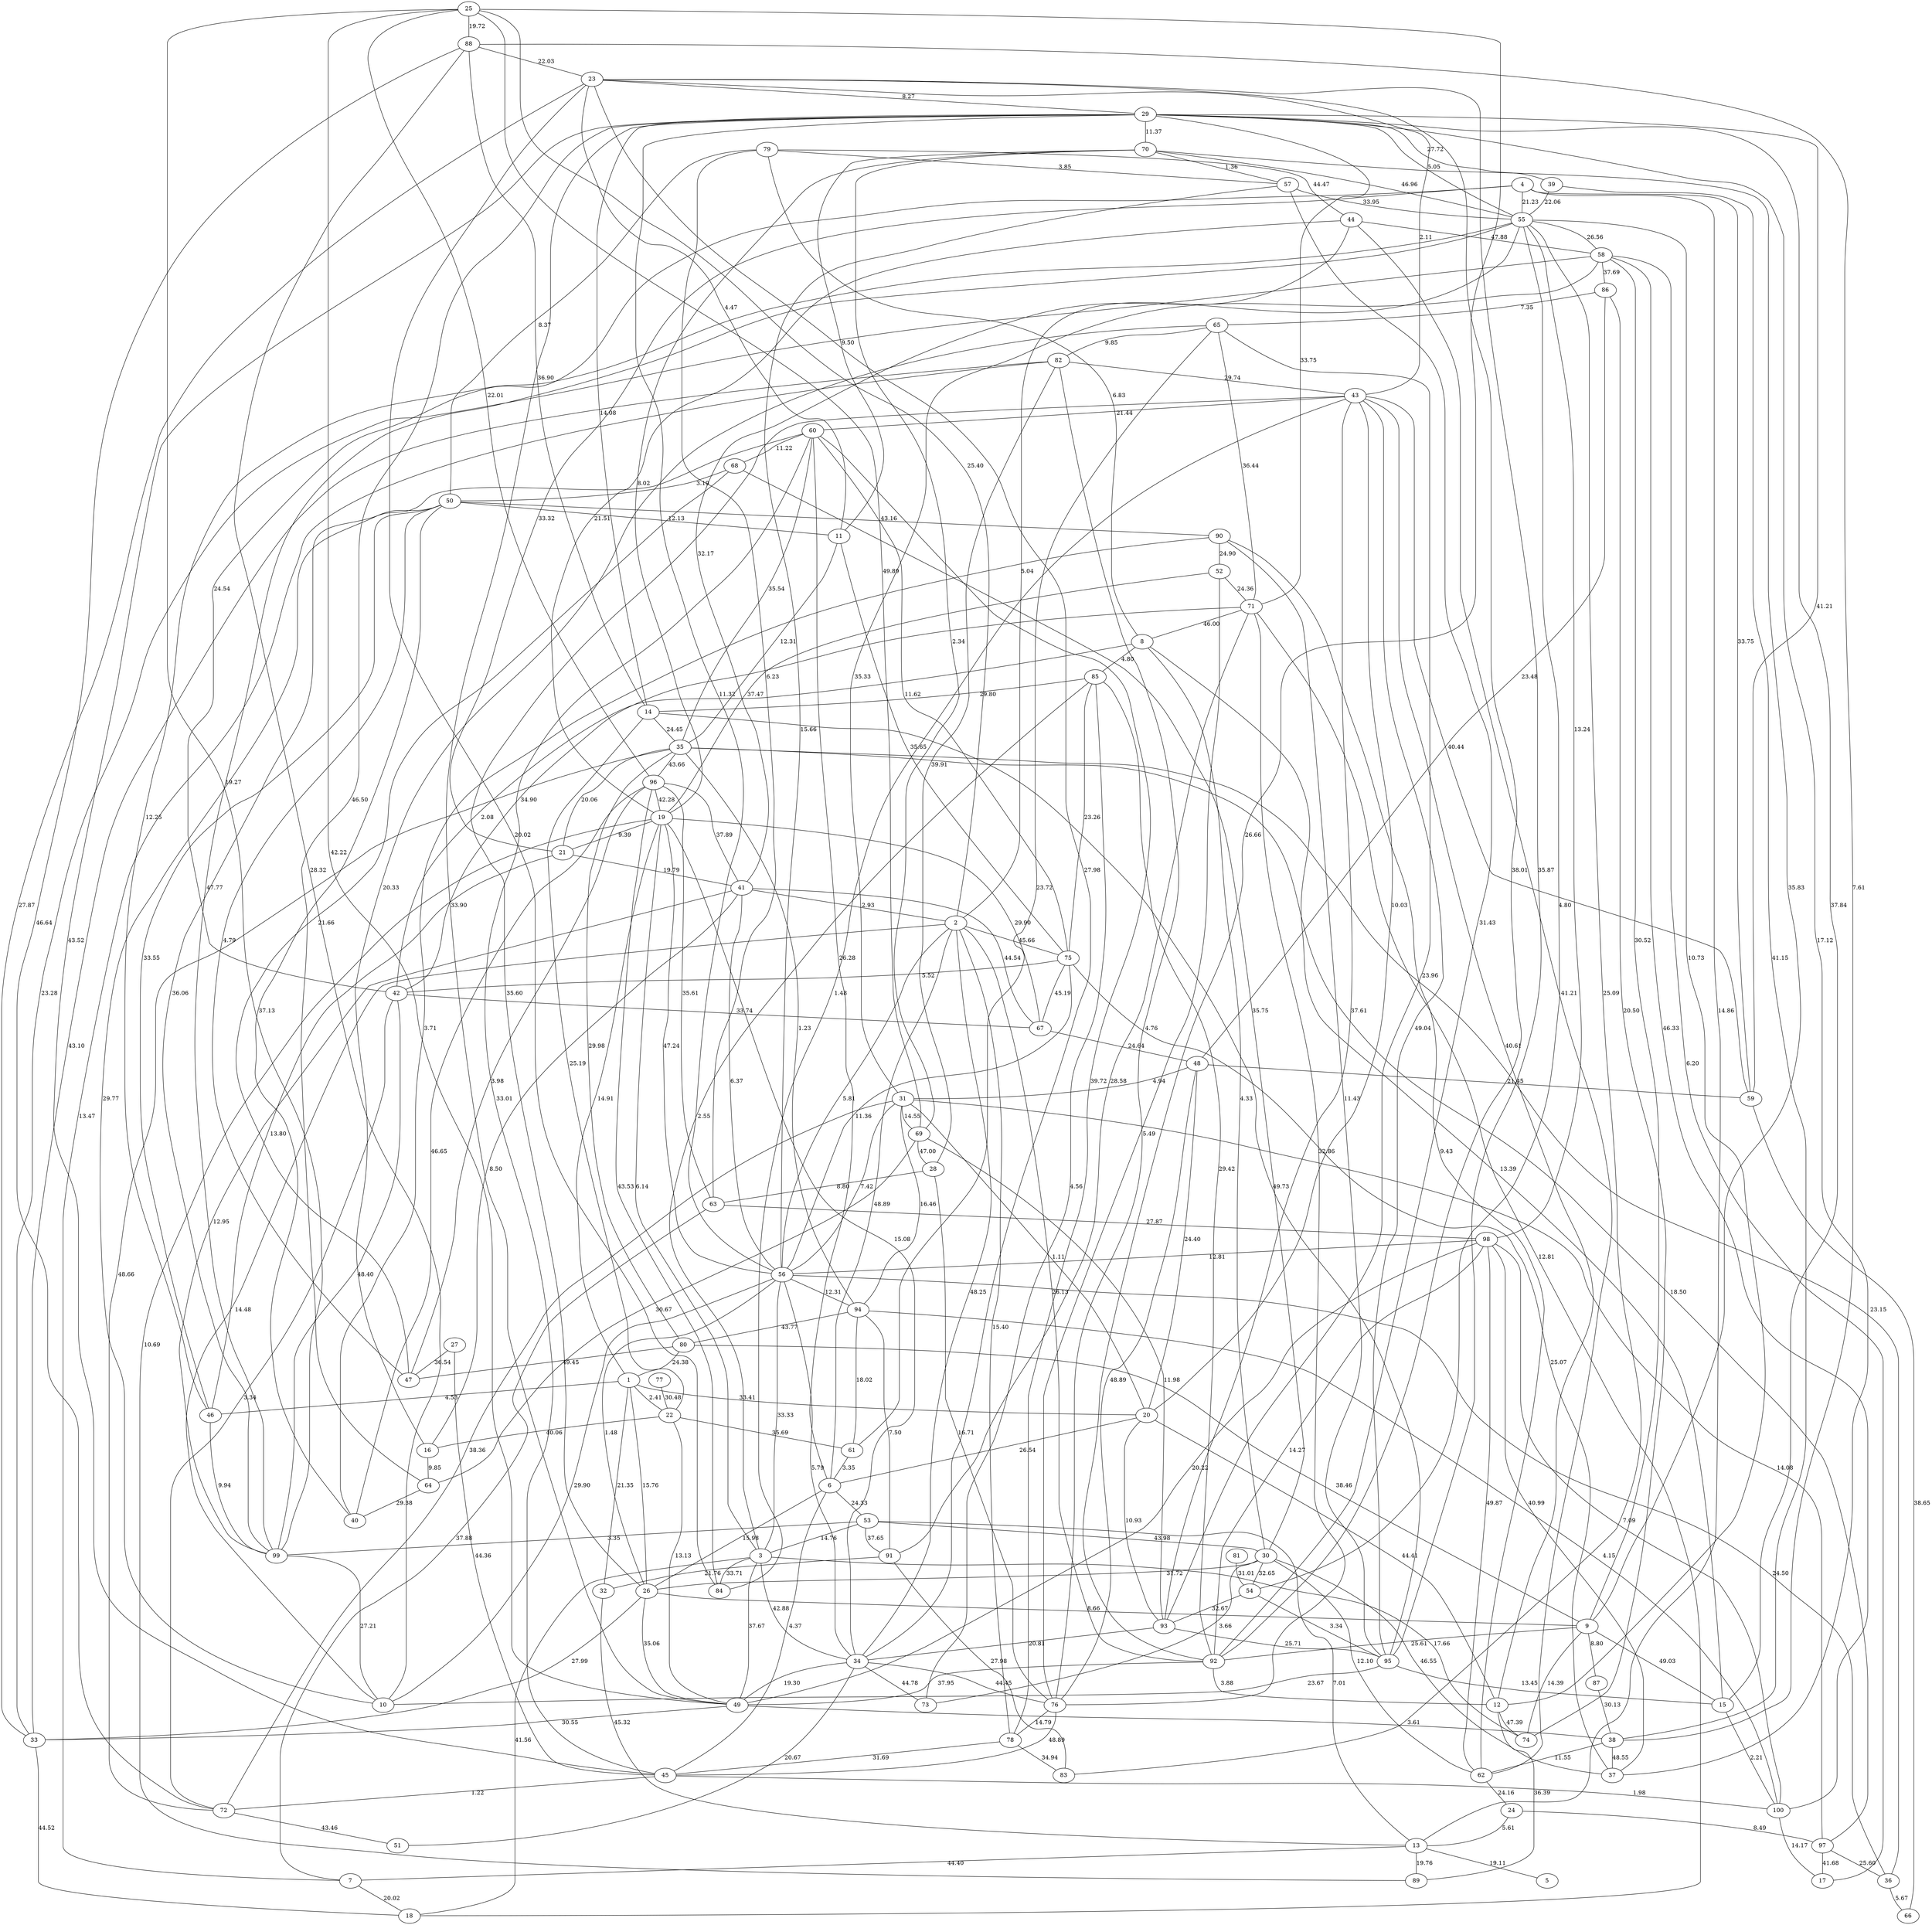 graph {
25--88[label=19.72]
29--59[label=41.21]
50--90[label=43.16]
95--90[label=11.43]
48--31[label=4.94]
34--23[label=27.98]
90--52[label=24.90]
50--47[label=4.79]
68--47[label=21.66]
88--23[label=22.03]
44--19[label=21.51]
69--28[label=47.00]
58--86[label=37.69]
8--85[label=4.80]
2--78[label=15.40]
44--58[label=47.88]
11--70[label=9.50]
82--43[label=29.74]
34--56[label=5.79]
69--70[label=2.34]
13--7[label=44.40]
12--74[label=47.39]
96--84[label=43.53]
92--57[label=31.43]
84--23[label=20.02]
76--52[label=5.49]
22--16[label=40.06]
72--51[label=43.46]
6--53[label=24.33]
80--1[label=24.38]
72--35[label=48.66]
13--5[label=19.11]
7--18[label=20.02]
3--85[label=2.55]
24--97[label=8.49]
65--82[label=9.85]
56--2[label=5.81]
56--31[label=7.42]
98--56[label=12.81]
78--45[label=31.69]
88--72[label=46.64]
97--17[label=41.68]
32--13[label=45.32]
63--7[label=37.88]
22--49[label=13.13]
94--100[label=4.15]
60--99[label=36.06]
67--19[label=29.90]
55--83[label=25.09]
37--29[label=17.12]
78--60[label=39.72]
2--25[label=25.40]
50--11[label=12.13]
10--50[label=29.77]
86--74[label=20.50]
34--51[label=20.67]
55--12[label=10.73]
59--66[label=38.65]
99--10[label=27.21]
36--66[label=5.67]
54--93[label=32.67]
41--56[label=6.37]
14--88[label=36.90]
92--49[label=37.95]
19--21[label=9.39]
55--58[label=26.56]
1--46[label=4.53]
56--57[label=15.66]
68--30[label=35.75]
99--41[label=12.95]
3--18[label=41.56]
76--28[label=16.71]
25--92[label=26.66]
47--96[label=3.98]
95--43[label=49.04]
38--37[label=48.55]
3--84[label=33.71]
55--46[label=12.25]
49--25[label=42.22]
35--96[label=43.66]
22--61[label=35.69]
19--56[label=47.24]
92--23[label=38.01]
79--8[label=6.83]
3--34[label=42.88]
11--23[label=4.47]
4--21[label=33.32]
76--78[label=14.79]
61--6[label=3.35]
96--19[label=42.28]
44--62[label=41.21]
36--56[label=24.50]
45--72[label=1.22]
11--35[label=12.31]
31--69[label=14.55]
93--20[label=10.93]
29--70[label=11.37]
60--68[label=11.22]
100--98[label=7.09]
9--92[label=25.61]
79--50[label=8.37]
76--48[label=48.89]
23--29[label=8.27]
43--93[label=37.61]
19--3[label=6.14]
95--10[label=23.67]
98--62[label=49.87]
6--60[label=26.28]
19--70[label=8.02]
88--38[label=7.61]
21--46[label=13.80]
45--76[label=48.89]
25--99[label=19.27]
92--85[label=29.42]
6--26[label=15.98]
1--22[label=2.41]
33--18[label=44.52]
20--31[label=1.11]
18--71[label=12.81]
37--75[label=25.07]
98--92[label=14.27]
15--29[label=37.84]
54--95[label=3.34]
77--22[label=30.48]
68--50[label=3.19]
96--63[label=35.61]
31--72[label=38.36]
4--13[label=14.86]
98--55[label=13.24]
4--59[label=33.75]
90--40[label=3.71]
2--10[label=14.48]
9--15[label=49.03]
2--75[label=45.66]
33--23[label=27.87]
90--62[label=9.43]
39--38[label=41.15]
79--44[label=44.47]
45--6[label=4.37]
15--100[label=2.21]
28--82[label=39.91]
67--41[label=44.54]
79--63[label=6.23]
27--47[label=36.54]
79--57[label=3.85]
58--100[label=46.33]
64--40[label=29.38]
30--8[label=4.33]
48--86[label=23.48]
26--33[label=27.99]
86--65[label=7.35]
30--54[label=32.65]
69--64[label=30.67]
58--33[label=23.28]
46--50[label=33.55]
91--32[label=21.76]
43--26[label=35.60]
60--35[label=35.54]
38--62[label=11.55]
26--56[label=1.48]
28--63[label=8.80]
95--14[label=49.73]
8--42[label=2.08]
91--83[label=27.98]
94--61[label=18.02]
23--95[label=35.87]
43--59[label=40.44]
70--57[label=1.36]
85--14[label=29.80]
3--74[label=17.66]
67--48[label=24.64]
49--38[label=3.61]
9--70[label=35.83]
1--19[label=14.91]
78--83[label=34.94]
62--24[label=24.16]
65--16[label=20.33]
71--8[label=46.00]
9--87[label=8.80]
45--29[label=43.52]
45--100[label=1.98]
1--20[label=33.41]
92--12[label=3.88]
14--35[label=24.45]
44--41[label=32.17]
87--38[label=30.13]
98--37[label=40.99]
30--73[label=3.66]
27--45[label=44.36]
16--64[label=9.85]
35--80[label=29.98]
11--75[label=35.65]
34--49[label=19.30]
35--21[label=20.06]
97--36[label=25.60]
30--26[label=31.72]
93--69[label=11.98]
80--47[label=49.45]
60--75[label=11.62]
41--2[label=2.93]
30--62[label=12.10]
53--99[label=3.35]
20--6[label=26.54]
34--2[label=48.25]
75--85[label=23.26]
3--49[label=37.67]
12--43[label=40.61]
16--41[label=8.50]
4--42[label=24.54]
56--3[label=33.33]
53--91[label=37.65]
12--20[label=44.41]
49--26[label=35.06]
53--30[label=43.98]
21--41[label=19.79]
63--98[label=27.87]
82--7[label=13.47]
13--89[label=19.76]
56--29[label=11.32]
34--76[label=44.45]
25--69[label=49.89]
29--55[label=5.05]
30--37[label=46.55]
10--56[label=29.90]
55--2[label=5.04]
65--61[label=23.72]
29--39[label=27.72]
71--76[label=32.86]
17--58[label=6.20]
19--52[label=37.47]
94--35[label=1.23]
75--42[label=5.52]
39--55[label=22.06]
94--91[label=7.50]
82--33[label=43.10]
54--55[label=4.80]
49--29[label=33.90]
23--43[label=2.11]
46--99[label=9.94]
56--94[label=12.31]
71--91[label=28.58]
6--2[label=48.89]
31--94[label=16.46]
71--42[label=34.90]
53--13[label=7.01]
43--84[label=1.48]
94--80[label=43.77]
95--15[label=13.45]
34--73[label=44.78]
29--71[label=33.75]
97--35[label=18.50]
9--74[label=14.39]
31--97[label=14.08]
12--89[label=36.39]
98--49[label=20.22]
60--45[label=33.01]
1--32[label=21.35]
34--19[label=15.08]
71--65[label=36.44]
4--55[label=21.23]
53--3[label=14.76]
65--93[label=23.96]
75--67[label=45.19]
70--55[label=46.96]
82--76[label=4.76]
29--14[label=14.08]
42--72[label=3.34]
24--13[label=5.61]
81--54[label=31.01]
31--58[label=35.33]
9--80[label=38.46]
8--15[label=13.39]
92--2[label=26.13]
99--55[label=47.77]
49--33[label=30.55]
26--1[label=15.76]
26--9[label=8.66]
88--10[label=28.32]
42--67[label=33.74]
99--42[label=48.40]
19--89[label=10.69]
93--34[label=20.81]
20--48[label=24.40]
85--73[label=4.56]
25--96[label=22.01]
75--56[label=11.36]
14--22[label=25.19]
35--36[label=23.15]
20--43[label=10.03]
96--40[label=46.65]
57--55[label=33.95]
96--41[label=37.89]
43--60[label=21.44]
93--95[label=25.71]
48--59[label=21.45]
100--17[label=14.17]
40--50[label=37.13]
64--29[label=46.50]
58--9[label=30.52]
52--71[label=24.36]
}
